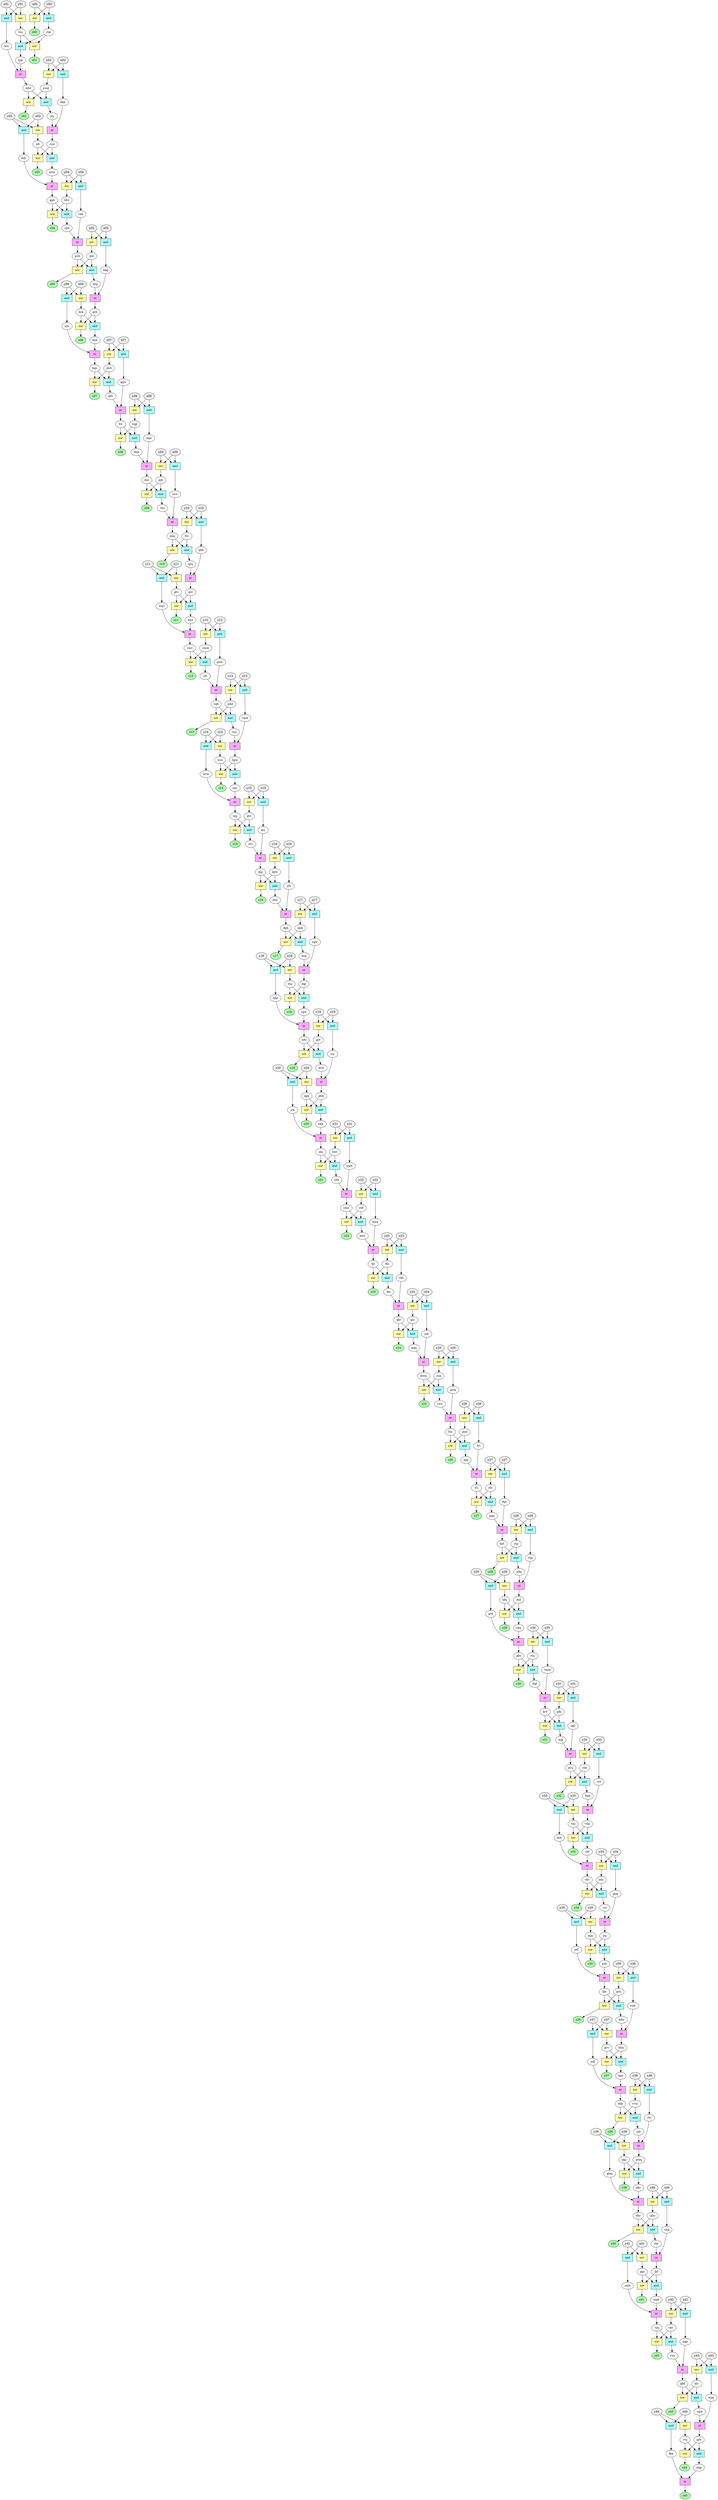 digraph {
  x00 [label="x00", fillcolor="#eeeeee", style="filled"]
  x01 [label="x01", fillcolor="#eeeeee", style="filled"]
  x02 [label="x02", fillcolor="#eeeeee", style="filled"]
  x03 [label="x03", fillcolor="#eeeeee", style="filled"]
  x04 [label="x04", fillcolor="#eeeeee", style="filled"]
  x05 [label="x05", fillcolor="#eeeeee", style="filled"]
  x06 [label="x06", fillcolor="#eeeeee", style="filled"]
  x07 [label="x07", fillcolor="#eeeeee", style="filled"]
  x08 [label="x08", fillcolor="#eeeeee", style="filled"]
  x09 [label="x09", fillcolor="#eeeeee", style="filled"]
  x10 [label="x10", fillcolor="#eeeeee", style="filled"]
  x11 [label="x11", fillcolor="#eeeeee", style="filled"]
  x12 [label="x12", fillcolor="#eeeeee", style="filled"]
  x13 [label="x13", fillcolor="#eeeeee", style="filled"]
  x14 [label="x14", fillcolor="#eeeeee", style="filled"]
  x15 [label="x15", fillcolor="#eeeeee", style="filled"]
  x16 [label="x16", fillcolor="#eeeeee", style="filled"]
  x17 [label="x17", fillcolor="#eeeeee", style="filled"]
  x18 [label="x18", fillcolor="#eeeeee", style="filled"]
  x19 [label="x19", fillcolor="#eeeeee", style="filled"]
  x20 [label="x20", fillcolor="#eeeeee", style="filled"]
  x21 [label="x21", fillcolor="#eeeeee", style="filled"]
  x22 [label="x22", fillcolor="#eeeeee", style="filled"]
  x23 [label="x23", fillcolor="#eeeeee", style="filled"]
  x24 [label="x24", fillcolor="#eeeeee", style="filled"]
  x25 [label="x25", fillcolor="#eeeeee", style="filled"]
  x26 [label="x26", fillcolor="#eeeeee", style="filled"]
  x27 [label="x27", fillcolor="#eeeeee", style="filled"]
  x28 [label="x28", fillcolor="#eeeeee", style="filled"]
  x29 [label="x29", fillcolor="#eeeeee", style="filled"]
  x30 [label="x30", fillcolor="#eeeeee", style="filled"]
  x31 [label="x31", fillcolor="#eeeeee", style="filled"]
  x32 [label="x32", fillcolor="#eeeeee", style="filled"]
  x33 [label="x33", fillcolor="#eeeeee", style="filled"]
  x34 [label="x34", fillcolor="#eeeeee", style="filled"]
  x35 [label="x35", fillcolor="#eeeeee", style="filled"]
  x36 [label="x36", fillcolor="#eeeeee", style="filled"]
  x37 [label="x37", fillcolor="#eeeeee", style="filled"]
  x38 [label="x38", fillcolor="#eeeeee", style="filled"]
  x39 [label="x39", fillcolor="#eeeeee", style="filled"]
  x40 [label="x40", fillcolor="#eeeeee", style="filled"]
  x41 [label="x41", fillcolor="#eeeeee", style="filled"]
  x42 [label="x42", fillcolor="#eeeeee", style="filled"]
  x43 [label="x43", fillcolor="#eeeeee", style="filled"]
  x44 [label="x44", fillcolor="#eeeeee", style="filled"]
  y00 [label="y00", fillcolor="#eeeeee", style="filled"]
  y01 [label="y01", fillcolor="#eeeeee", style="filled"]
  y02 [label="y02", fillcolor="#eeeeee", style="filled"]
  y03 [label="y03", fillcolor="#eeeeee", style="filled"]
  y04 [label="y04", fillcolor="#eeeeee", style="filled"]
  y05 [label="y05", fillcolor="#eeeeee", style="filled"]
  y06 [label="y06", fillcolor="#eeeeee", style="filled"]
  y07 [label="y07", fillcolor="#eeeeee", style="filled"]
  y08 [label="y08", fillcolor="#eeeeee", style="filled"]
  y09 [label="y09", fillcolor="#eeeeee", style="filled"]
  y10 [label="y10", fillcolor="#eeeeee", style="filled"]
  y11 [label="y11", fillcolor="#eeeeee", style="filled"]
  y12 [label="y12", fillcolor="#eeeeee", style="filled"]
  y13 [label="y13", fillcolor="#eeeeee", style="filled"]
  y14 [label="y14", fillcolor="#eeeeee", style="filled"]
  y15 [label="y15", fillcolor="#eeeeee", style="filled"]
  y16 [label="y16", fillcolor="#eeeeee", style="filled"]
  y17 [label="y17", fillcolor="#eeeeee", style="filled"]
  y18 [label="y18", fillcolor="#eeeeee", style="filled"]
  y19 [label="y19", fillcolor="#eeeeee", style="filled"]
  y20 [label="y20", fillcolor="#eeeeee", style="filled"]
  y21 [label="y21", fillcolor="#eeeeee", style="filled"]
  y22 [label="y22", fillcolor="#eeeeee", style="filled"]
  y23 [label="y23", fillcolor="#eeeeee", style="filled"]
  y24 [label="y24", fillcolor="#eeeeee", style="filled"]
  y25 [label="y25", fillcolor="#eeeeee", style="filled"]
  y26 [label="y26", fillcolor="#eeeeee", style="filled"]
  y27 [label="y27", fillcolor="#eeeeee", style="filled"]
  y28 [label="y28", fillcolor="#eeeeee", style="filled"]
  y29 [label="y29", fillcolor="#eeeeee", style="filled"]
  y30 [label="y30", fillcolor="#eeeeee", style="filled"]
  y31 [label="y31", fillcolor="#eeeeee", style="filled"]
  y32 [label="y32", fillcolor="#eeeeee", style="filled"]
  y33 [label="y33", fillcolor="#eeeeee", style="filled"]
  y34 [label="y34", fillcolor="#eeeeee", style="filled"]
  y35 [label="y35", fillcolor="#eeeeee", style="filled"]
  y36 [label="y36", fillcolor="#eeeeee", style="filled"]
  y37 [label="y37", fillcolor="#eeeeee", style="filled"]
  y38 [label="y38", fillcolor="#eeeeee", style="filled"]
  y39 [label="y39", fillcolor="#eeeeee", style="filled"]
  y40 [label="y40", fillcolor="#eeeeee", style="filled"]
  y41 [label="y41", fillcolor="#eeeeee", style="filled"]
  y42 [label="y42", fillcolor="#eeeeee", style="filled"]
  y43 [label="y43", fillcolor="#eeeeee", style="filled"]
  y44 [label="y44", fillcolor="#eeeeee", style="filled"]
  cgm_op [label="and", fillcolor="#aaffff", style="filled", shape=box]
  ktr -> cgm_op
  qkd -> cgm_op
  cgm [label="cgm", fillcolor="#ffffff", style="filled"]
  cgm_op -> cgm
  smb_op [label="and", fillcolor="#aaffff", style="filled", shape=box]
  y41 -> smb_op
  x41 -> smb_op
  smb [label="smb", fillcolor="#ffffff", style="filled"]
  smb_op -> smb
  kmt_op [label="and", fillcolor="#aaffff", style="filled", shape=box]
  gst -> kmt_op
  gtv -> kmt_op
  kmt [label="kmt", fillcolor="#ffffff", style="filled"]
  kmt_op -> kmt
  bfq_op [label="xor", fillcolor="#ffffaa", style="filled", shape=box]
  y29 -> bfq_op
  x29 -> bfq_op
  bfq [label="bfq", fillcolor="#ffffff", style="filled"]
  bfq_op -> bfq
  z07_op [label="xor", fillcolor="#ffffaa", style="filled", shape=box]
  hqs -> z07_op
  jmb -> z07_op
  z07 [label="z07", fillcolor="#aaffaa", style="filled"]
  z07_op -> z07
  bdr_op [label="and", fillcolor="#aaffff", style="filled", shape=box]
  x03 -> bdr_op
  y03 -> bdr_op
  bdr [label="bdr", fillcolor="#ffffff", style="filled"]
  bdr_op -> bdr
  z30_op [label="xor", fillcolor="#ffffaa", style="filled", shape=box]
  gbs -> z30_op
  rrg -> z30_op
  z30 [label="z30", fillcolor="#aaffaa", style="filled"]
  z30_op -> z30
  dqf_op [label="and", fillcolor="#aaffff", style="filled", shape=box]
  gbs -> dqf_op
  rrg -> dqf_op
  dqf [label="dqf", fillcolor="#ffffff", style="filled"]
  dqf_op -> dqf
  wpd_op [label="and", fillcolor="#aaffff", style="filled", shape=box]
  pgs -> wpd_op
  jhf -> wpd_op
  wpd [label="wpd", fillcolor="#ffffff", style="filled"]
  wpd_op -> wpd
  z27_op [label="xor", fillcolor="#ffffaa", style="filled", shape=box]
  rbr -> z27_op
  frj -> z27_op
  z27 [label="z27", fillcolor="#aaffaa", style="filled"]
  z27_op -> z27
  jrp_op [label="or", fillcolor="#ffaaff", style="filled", shape=box]
  vsr -> jrp_op
  gng -> jrp_op
  jrp [label="jrp", fillcolor="#ffffff", style="filled"]
  jrp_op -> jrp
  fjs_op [label="or", fillcolor="#ffaaff", style="filled", shape=box]
  knw -> fjs_op
  hwq -> fjs_op
  fjs [label="fjs", fillcolor="#ffffff", style="filled"]
  fjs_op -> fjs
  vbf_op [label="and", fillcolor="#aaffff", style="filled", shape=box]
  tsp -> vbf_op
  vng -> vbf_op
  vbf [label="vbf", fillcolor="#ffffff", style="filled"]
  vbf_op -> vbf
  z45_op [label="or", fillcolor="#ffaaff", style="filled", shape=box]
  fpg -> z45_op
  dqg -> z45_op
  z45 [label="z45", fillcolor="#aaffaa", style="filled"]
  z45_op -> z45
  vjq_op [label="or", fillcolor="#ffaaff", style="filled", shape=box]
  wpd -> vjq_op
  smb -> vjq_op
  vjq [label="vjq", fillcolor="#ffffff", style="filled"]
  vjq_op -> vjq
  z26_op [label="xor", fillcolor="#ffffaa", style="filled", shape=box]
  fcn -> z26_op
  pmf -> z26_op
  z26 [label="z26", fillcolor="#aaffaa", style="filled"]
  z26_op -> z26
  hvf_op [label="or", fillcolor="#ffaaff", style="filled", shape=box]
  dqf -> hvf_op
  tmm -> hvf_op
  hvf [label="hvf", fillcolor="#ffffff", style="filled"]
  hvf_op -> hvf
  ghc_op [label="and", fillcolor="#aaffff", style="filled", shape=box]
  pmq -> ghc_op
  ggj -> ghc_op
  ghc [label="ghc", fillcolor="#ffffff", style="filled"]
  ghc_op -> ghc
  dcg_op [label="and", fillcolor="#aaffff", style="filled", shape=box]
  dgk -> dcg_op
  ppk -> dcg_op
  dcg [label="dcg", fillcolor="#ffffff", style="filled"]
  dcg_op -> dcg
  z22_op [label="xor", fillcolor="#ffffaa", style="filled", shape=box]
  cmn -> z22_op
  cdf -> z22_op
  z22 [label="z22", fillcolor="#aaffaa", style="filled"]
  z22_op -> z22
  qth_op [label="and", fillcolor="#aaffff", style="filled", shape=box]
  hqs -> qth_op
  jmb -> qth_op
  qth [label="qth", fillcolor="#ffffff", style="filled"]
  qth_op -> qth
  tgg_op [label="and", fillcolor="#aaffff", style="filled", shape=box]
  pmf -> tgg_op
  fcn -> tgg_op
  tgg [label="tgg", fillcolor="#ffffff", style="filled"]
  tgg_op -> tgg
  rhg_op [label="and", fillcolor="#aaffff", style="filled", shape=box]
  y28 -> rhg_op
  x28 -> rhg_op
  rhg [label="rhg", fillcolor="#ffffff", style="filled"]
  rhg_op -> rhg
  z05_op [label="xor", fillcolor="#ffffaa", style="filled", shape=box]
  pvb -> z05_op
  jbd -> z05_op
  z05 [label="z05", fillcolor="#aaffaa", style="filled"]
  z05_op -> z05
  z13_op [label="xor", fillcolor="#ffffaa", style="filled", shape=box]
  cqb -> z13_op
  pbd -> z13_op
  z13 [label="z13", fillcolor="#aaffaa", style="filled"]
  z13_op -> z13
  dgj_op [label="or", fillcolor="#ffaaff", style="filled", shape=box]
  dcg -> dgj_op
  vgw -> dgj_op
  dgj [label="dgj", fillcolor="#ffffff", style="filled"]
  dgj_op -> dgj
  psh_op [label="and", fillcolor="#aaffff", style="filled", shape=box]
  mpj -> psh_op
  jrp -> psh_op
  psh [label="psh", fillcolor="#ffffff", style="filled"]
  psh_op -> psh
  ggj_op [label="xor", fillcolor="#ffffaa", style="filled", shape=box]
  y39 -> ggj_op
  x39 -> ggj_op
  ggj [label="ggj", fillcolor="#ffffff", style="filled"]
  ggj_op -> ggj
  vvm_op [label="xor", fillcolor="#ffffaa", style="filled", shape=box]
  y38 -> vvm_op
  x38 -> vvm_op
  vvm [label="vvm", fillcolor="#ffffff", style="filled"]
  vvm_op -> vvm
  dqg_op [label="and", fillcolor="#aaffff", style="filled", shape=box]
  rrq -> dqg_op
  gjw -> dqg_op
  dqg [label="dqg", fillcolor="#ffffff", style="filled"]
  dqg_op -> dqg
  vkh_op [label="and", fillcolor="#aaffff", style="filled", shape=box]
  y23 -> vkh_op
  x23 -> vkh_op
  vkh [label="vkh", fillcolor="#ffffff", style="filled"]
  vkh_op -> vkh
  pgs_op [label="xor", fillcolor="#ffffaa", style="filled", shape=box]
  x41 -> pgs_op
  y41 -> pgs_op
  pgs [label="pgs", fillcolor="#ffffff", style="filled"]
  pgs_op -> pgs
  dwm_op [label="or", fillcolor="#ffaaff", style="filled", shape=box]
  jsb -> dwm_op
  pqq -> dwm_op
  dwm [label="dwm", fillcolor="#ffffff", style="filled"]
  dwm_op -> dwm
  qcj_op [label="and", fillcolor="#aaffff", style="filled", shape=box]
  x15 -> qcj_op
  y15 -> qcj_op
  qcj [label="qcj", fillcolor="#ffffff", style="filled"]
  qcj_op -> qcj
  qrq_op [label="and", fillcolor="#aaffff", style="filled", shape=box]
  qnq -> qrq_op
  ftn -> qrq_op
  qrq [label="qrq", fillcolor="#ffffff", style="filled"]
  qrq_op -> qrq
  rrg_op [label="xor", fillcolor="#ffffaa", style="filled", shape=box]
  x30 -> rrg_op
  y30 -> rrg_op
  rrg [label="rrg", fillcolor="#ffffff", style="filled"]
  rrg_op -> rrg
  rmm_op [label="xor", fillcolor="#ffffaa", style="filled", shape=box]
  y12 -> rmm_op
  x12 -> rmm_op
  rmm [label="rmm", fillcolor="#ffffff", style="filled"]
  rmm_op -> rmm
  z10_op [label="xor", fillcolor="#ffffaa", style="filled", shape=box]
  qnq -> z10_op
  ftn -> z10_op
  z10 [label="z10", fillcolor="#aaffaa", style="filled"]
  z10_op -> z10
  cmn_op [label="or", fillcolor="#ffaaff", style="filled", shape=box]
  qwd -> cmn_op
  ntb -> cmn_op
  cmn [label="cmn", fillcolor="#ffffff", style="filled"]
  cmn_op -> cmn
  hct_op [label="and", fillcolor="#aaffff", style="filled", shape=box]
  y01 -> hct_op
  x01 -> hct_op
  hct [label="hct", fillcolor="#ffffff", style="filled"]
  hct_op -> hct
  pbq_op [label="or", fillcolor="#ffaaff", style="filled", shape=box]
  ncj -> pbq_op
  dvw -> pbq_op
  pbq [label="pbq", fillcolor="#ffffff", style="filled"]
  pbq_op -> pbq
  dcf_op [label="or", fillcolor="#ffaaff", style="filled", shape=box]
  pdq -> dcf_op
  rhg -> dcf_op
  dcf [label="dcf", fillcolor="#ffffff", style="filled"]
  dcf_op -> dcf
  cmd_op [label="and", fillcolor="#aaffff", style="filled", shape=box]
  y13 -> cmd_op
  x13 -> cmd_op
  cmd [label="cmd", fillcolor="#ffffff", style="filled"]
  cmd_op -> cmd
  bgs_op [label="and", fillcolor="#aaffff", style="filled", shape=box]
  pvc -> bgs_op
  tdm -> bgs_op
  bgs [label="bgs", fillcolor="#ffffff", style="filled"]
  bgs_op -> bgs
  fcn_op [label="or", fillcolor="#ffaaff", style="filled", shape=box]
  rws -> fcn_op
  gwq -> fcn_op
  fcn [label="fcn", fillcolor="#ffffff", style="filled"]
  fcn_op -> fcn
  fpg_op [label="and", fillcolor="#aaffff", style="filled", shape=box]
  x44 -> fpg_op
  y44 -> fpg_op
  fpg [label="fpg", fillcolor="#ffffff", style="filled"]
  fpg_op -> fpg
  cgv_op [label="and", fillcolor="#aaffff", style="filled", shape=box]
  wss -> cgv_op
  hgw -> cgv_op
  cgv [label="cgv", fillcolor="#ffffff", style="filled"]
  cgv_op -> cgv
  chb_op [label="and", fillcolor="#aaffff", style="filled", shape=box]
  y04 -> chb_op
  x04 -> chb_op
  chb [label="chb", fillcolor="#ffffff", style="filled"]
  chb_op -> chb
  z40_op [label="xor", fillcolor="#ffffaa", style="filled", shape=box]
  qbn -> z40_op
  dhr -> z40_op
  z40 [label="z40", fillcolor="#aaffaa", style="filled"]
  z40_op -> z40
  z42_op [label="xor", fillcolor="#ffffaa", style="filled", shape=box]
  cpr -> z42_op
  vjq -> z42_op
  z42 [label="z42", fillcolor="#aaffaa", style="filled"]
  z42_op -> z42
  tpp_op [label="and", fillcolor="#aaffff", style="filled", shape=box]
  rhk -> tpp_op
  vsn -> tpp_op
  tpp [label="tpp", fillcolor="#ffffff", style="filled"]
  tpp_op -> tpp
  z25_op [label="xor", fillcolor="#ffffaa", style="filled", shape=box]
  dwm -> z25_op
  cnn -> z25_op
  z25 [label="z25", fillcolor="#aaffaa", style="filled"]
  z25_op -> z25
  nhj_op [label="or", fillcolor="#ffaaff", style="filled", shape=box]
  jrk -> nhj_op
  nhp -> nhj_op
  nhj [label="nhj", fillcolor="#ffffff", style="filled"]
  nhj_op -> nhj
  pmq_op [label="or", fillcolor="#ffaaff", style="filled", shape=box]
  jnb -> pmq_op
  ctv -> pmq_op
  pmq [label="pmq", fillcolor="#ffffff", style="filled"]
  pmq_op -> pmq
  pqp_op [label="and", fillcolor="#aaffff", style="filled", shape=box]
  x42 -> pqp_op
  y42 -> pqp_op
  pqp [label="pqp", fillcolor="#ffffff", style="filled"]
  pqp_op -> pqp
  knk_op [label="and", fillcolor="#aaffff", style="filled", shape=box]
  dck -> knk_op
  qrb -> knk_op
  knk [label="knk", fillcolor="#ffffff", style="filled"]
  knk_op -> knk
  z12_op [label="xor", fillcolor="#ffffaa", style="filled", shape=box]
  vmv -> z12_op
  rmm -> z12_op
  z12 [label="z12", fillcolor="#aaffaa", style="filled"]
  z12_op -> z12
  vkv_op [label="or", fillcolor="#ffaaff", style="filled", shape=box]
  vbf -> vkv_op
  ksh -> vkv_op
  vkv [label="vkv", fillcolor="#ffffff", style="filled"]
  vkv_op -> vkv
  ncj_op [label="and", fillcolor="#aaffff", style="filled", shape=box]
  y19 -> ncj_op
  x19 -> ncj_op
  ncj [label="ncj", fillcolor="#ffffff", style="filled"]
  ncj_op -> ncj
  frr_op [label="or", fillcolor="#ffaaff", style="filled", shape=box]
  qth -> frr_op
  ggw -> frr_op
  frr [label="frr", fillcolor="#ffffff", style="filled"]
  frr_op -> frr
  z24_op [label="xor", fillcolor="#ffffaa", style="filled", shape=box]
  qbr -> z24_op
  qsr -> z24_op
  z24 [label="z24", fillcolor="#aaffaa", style="filled"]
  z24_op -> z24
  dvw_op [label="and", fillcolor="#aaffff", style="filled", shape=box]
  grf -> dvw_op
  wfs -> dvw_op
  dvw [label="dvw", fillcolor="#ffffff", style="filled"]
  dvw_op -> dvw
  qnq_op [label="or", fillcolor="#ffaaff", style="filled", shape=box]
  csw -> qnq_op
  tbc -> qnq_op
  qnq [label="qnq", fillcolor="#ffffff", style="filled"]
  qnq_op -> qnq
  qdj_op [label="and", fillcolor="#aaffff", style="filled", shape=box]
  x31 -> qdj_op
  y31 -> qdj_op
  qdj [label="qdj", fillcolor="#ffffff", style="filled"]
  qdj_op -> qdj
  qgg_op [label="xor", fillcolor="#ffffaa", style="filled", shape=box]
  y20 -> qgg_op
  x20 -> qgg_op
  qgg [label="qgg", fillcolor="#ffffff", style="filled"]
  qgg_op -> qgg
  cvf_op [label="and", fillcolor="#aaffff", style="filled", shape=box]
  x32 -> cvf_op
  y32 -> cvf_op
  cvf [label="cvf", fillcolor="#ffffff", style="filled"]
  cvf_op -> cvf
  pqq_op [label="and", fillcolor="#aaffff", style="filled", shape=box]
  qbr -> pqq_op
  qsr -> pqq_op
  pqq [label="pqq", fillcolor="#ffffff", style="filled"]
  pqq_op -> pqq
  jnb_op [label="and", fillcolor="#aaffff", style="filled", shape=box]
  vvm -> jnb_op
  dnk -> jnb_op
  jnb [label="jnb", fillcolor="#ffffff", style="filled"]
  jnb_op -> jnb
  pdq_op [label="and", fillcolor="#aaffff", style="filled", shape=box]
  bst -> pdq_op
  stp -> pdq_op
  pdq [label="pdq", fillcolor="#ffffff", style="filled"]
  pdq_op -> pdq
  ctv_op [label="and", fillcolor="#aaffff", style="filled", shape=box]
  y38 -> ctv_op
  x38 -> ctv_op
  ctv [label="ctv", fillcolor="#ffffff", style="filled"]
  ctv_op -> ctv
  gbs_op [label="or", fillcolor="#ffaaff", style="filled", shape=box]
  grd -> gbs_op
  rpq -> gbs_op
  gbs [label="gbs", fillcolor="#ffffff", style="filled"]
  gbs_op -> gbs
  gsm_op [label="and", fillcolor="#aaffff", style="filled", shape=box]
  x12 -> gsm_op
  y12 -> gsm_op
  gsm [label="gsm", fillcolor="#ffffff", style="filled"]
  gsm_op -> gsm
  qsr_op [label="xor", fillcolor="#ffffaa", style="filled", shape=box]
  y24 -> qsr_op
  x24 -> qsr_op
  qsr [label="qsr", fillcolor="#ffffff", style="filled"]
  qsr_op -> qsr
  z08_op [label="xor", fillcolor="#ffffaa", style="filled", shape=box]
  frr -> z08_op
  vqp -> z08_op
  z08 [label="z08", fillcolor="#aaffaa", style="filled"]
  z08_op -> z08
  pbd_op [label="xor", fillcolor="#ffffaa", style="filled", shape=box]
  y13 -> pbd_op
  x13 -> pbd_op
  pbd [label="pbd", fillcolor="#ffffff", style="filled"]
  pbd_op -> pbd
  dgk_op [label="or", fillcolor="#ffaaff", style="filled", shape=box]
  jth -> dgk_op
  dnn -> dgk_op
  dgk [label="dgk", fillcolor="#ffffff", style="filled"]
  dgk_op -> dgk
  jbd_op [label="xor", fillcolor="#ffffaa", style="filled", shape=box]
  y05 -> jbd_op
  x05 -> jbd_op
  jbd [label="jbd", fillcolor="#ffffff", style="filled"]
  jbd_op -> jbd
  rhk_op [label="and", fillcolor="#aaffff", style="filled", shape=box]
  y00 -> rhk_op
  x00 -> rhk_op
  rhk [label="rhk", fillcolor="#ffffff", style="filled"]
  rhk_op -> rhk
  z23_op [label="xor", fillcolor="#ffffaa", style="filled", shape=box]
  fhs -> z23_op
  fjs -> z23_op
  z23 [label="z23", fillcolor="#aaffaa", style="filled"]
  z23_op -> z23
  z11_op [label="xor", fillcolor="#ffffaa", style="filled", shape=box]
  gtv -> z11_op
  gst -> z11_op
  z11 [label="z11", fillcolor="#aaffaa", style="filled"]
  z11_op -> z11
  mfj_op [label="and", fillcolor="#aaffff", style="filled", shape=box]
  y37 -> mfj_op
  x37 -> mfj_op
  mfj [label="mfj", fillcolor="#ffffff", style="filled"]
  mfj_op -> mfj
  gtc_op [label="xor", fillcolor="#ffffaa", style="filled", shape=box]
  y15 -> gtc_op
  x15 -> gtc_op
  gtc [label="gtc", fillcolor="#ffffff", style="filled"]
  gtc_op -> gtc
  mqv_op [label="and", fillcolor="#aaffff", style="filled", shape=box]
  y11 -> mqv_op
  x11 -> mqv_op
  mqv [label="mqv", fillcolor="#ffffff", style="filled"]
  mqv_op -> mqv
  qrb_op [label="or", fillcolor="#ffaaff", style="filled", shape=box]
  bkg -> qrb_op
  ktg -> qrb_op
  qrb [label="qrb", fillcolor="#ffffff", style="filled"]
  qrb_op -> qrb
  gtv_op [label="xor", fillcolor="#ffffaa", style="filled", shape=box]
  y11 -> gtv_op
  x11 -> gtv_op
  gtv [label="gtv", fillcolor="#ffffff", style="filled"]
  gtv_op -> gtv
  csw_op [label="and", fillcolor="#aaffff", style="filled", shape=box]
  x09 -> csw_op
  y09 -> csw_op
  csw [label="csw", fillcolor="#ffffff", style="filled"]
  csw_op -> csw
  rbt_op [label="and", fillcolor="#aaffff", style="filled", shape=box]
  dhr -> rbt_op
  qbn -> rbt_op
  rbt [label="rbt", fillcolor="#ffffff", style="filled"]
  rbt_op -> rbt
  z38_op [label="xor", fillcolor="#ffffaa", style="filled", shape=box]
  vvm -> z38_op
  dnk -> z38_op
  z38 [label="z38", fillcolor="#aaffaa", style="filled"]
  z38_op -> z38
  vng_op [label="or", fillcolor="#ffaaff", style="filled", shape=box]
  cvf -> vng_op
  bgq -> vng_op
  vng [label="vng", fillcolor="#ffffff", style="filled"]
  vng_op -> vng
  wfs_op [label="or", fillcolor="#ffaaff", style="filled", shape=box]
  hpp -> wfs_op
  sgw -> wfs_op
  wfs [label="wfs", fillcolor="#ffffff", style="filled"]
  wfs_op -> wfs
  z16_op [label="xor", fillcolor="#ffffaa", style="filled", shape=box]
  djg -> z16_op
  kpw -> z16_op
  z16 [label="z16", fillcolor="#aaffaa", style="filled"]
  z16_op -> z16
  kpw_op [label="xor", fillcolor="#ffffaa", style="filled", shape=box]
  x16 -> kpw_op
  y16 -> kpw_op
  kpw [label="kpw", fillcolor="#ffffff", style="filled"]
  kpw_op -> kpw
  dgr_op [label="and", fillcolor="#aaffff", style="filled", shape=box]
  x27 -> dgr_op
  y27 -> dgr_op
  dgr [label="dgr", fillcolor="#ffffff", style="filled"]
  dgr_op -> dgr
  gwq_op [label="and", fillcolor="#aaffff", style="filled", shape=box]
  y25 -> gwq_op
  x25 -> gwq_op
  gwq [label="gwq", fillcolor="#ffffff", style="filled"]
  gwq_op -> gwq
  sgw_op [label="and", fillcolor="#aaffff", style="filled", shape=box]
  dgj -> sgw_op
  stq -> sgw_op
  sgw [label="sgw", fillcolor="#ffffff", style="filled"]
  sgw_op -> sgw
  z33_op [label="xor", fillcolor="#ffffaa", style="filled", shape=box]
  tsp -> z33_op
  vng -> z33_op
  z33 [label="z33", fillcolor="#aaffaa", style="filled"]
  z33_op -> z33
  cqb_op [label="or", fillcolor="#ffaaff", style="filled", shape=box]
  gsm -> cqb_op
  sft -> cqb_op
  cqb [label="cqb", fillcolor="#ffffff", style="filled"]
  cqb_op -> cqb
  vmv_op [label="or", fillcolor="#ffaaff", style="filled", shape=box]
  kmt -> vmv_op
  mqv -> vmv_op
  vmv [label="vmv", fillcolor="#ffffff", style="filled"]
  vmv_op -> vmv
  z36_op [label="xor", fillcolor="#ffffaa", style="filled", shape=box]
  qvh -> z36_op
  fpc -> z36_op
  z36 [label="z36", fillcolor="#aaffaa", style="filled"]
  z36_op -> z36
  fpc_op [label="or", fillcolor="#ffaaff", style="filled", shape=box]
  ptf -> fpc_op
  psh -> fpc_op
  fpc [label="fpc", fillcolor="#ffffff", style="filled"]
  fpc_op -> fpc
  gjw_op [label="or", fillcolor="#ffaaff", style="filled", shape=box]
  wjm -> gjw_op
  cgm -> gjw_op
  gjw [label="gjw", fillcolor="#ffffff", style="filled"]
  gjw_op -> gjw
  qbr_op [label="or", fillcolor="#ffaaff", style="filled", shape=box]
  vkh -> qbr_op
  fdc -> qbr_op
  qbr [label="qbr", fillcolor="#ffffff", style="filled"]
  qbr_op -> qbr
  tsp_op [label="xor", fillcolor="#ffffaa", style="filled", shape=box]
  y33 -> tsp_op
  x33 -> tsp_op
  tsp [label="tsp", fillcolor="#ffffff", style="filled"]
  tsp_op -> tsp
  grf_op [label="xor", fillcolor="#ffffaa", style="filled", shape=box]
  x19 -> grf_op
  y19 -> grf_op
  grf [label="grf", fillcolor="#ffffff", style="filled"]
  grf_op -> grf
  rrq_op [label="xor", fillcolor="#ffffaa", style="filled", shape=box]
  x44 -> rrq_op
  y44 -> rrq_op
  rrq [label="rrq", fillcolor="#ffffff", style="filled"]
  rrq_op -> rrq
  jdj_op [label="and", fillcolor="#aaffff", style="filled", shape=box]
  pwg -> jdj_op
  mbr -> jdj_op
  jdj [label="jdj", fillcolor="#ffffff", style="filled"]
  jdj_op -> jdj
  mjj_op [label="or", fillcolor="#ffaaff", style="filled", shape=box]
  wrm -> mjj_op
  cgv -> mjj_op
  mjj [label="mjj", fillcolor="#ffffff", style="filled"]
  mjj_op -> mjj
  z35_op [label="xor", fillcolor="#ffffaa", style="filled", shape=box]
  jrp -> z35_op
  mpj -> z35_op
  z35 [label="z35", fillcolor="#aaffaa", style="filled"]
  z35_op -> z35
  z31_op [label="xor", fillcolor="#ffffaa", style="filled", shape=box]
  hvf -> z31_op
  pfk -> z31_op
  z31 [label="z31", fillcolor="#aaffaa", style="filled"]
  z31_op -> z31
  cpr_op [label="xor", fillcolor="#ffffaa", style="filled", shape=box]
  x42 -> cpr_op
  y42 -> cpr_op
  cpr [label="cpr", fillcolor="#ffffff", style="filled"]
  cpr_op -> cpr
  cdf_op [label="xor", fillcolor="#ffffaa", style="filled", shape=box]
  x22 -> cdf_op
  y22 -> cdf_op
  cdf [label="cdf", fillcolor="#ffffff", style="filled"]
  cdf_op -> cdf
  tmm_op [label="and", fillcolor="#aaffff", style="filled", shape=box]
  x30 -> tmm_op
  y30 -> tmm_op
  tmm [label="tmm", fillcolor="#ffffff", style="filled"]
  tmm_op -> tmm
  z21_op [label="xor", fillcolor="#ffffaa", style="filled", shape=box]
  bnv -> z21_op
  nhj -> z21_op
  z21 [label="z21", fillcolor="#aaffaa", style="filled"]
  z21_op -> z21
  wjm_op [label="and", fillcolor="#aaffff", style="filled", shape=box]
  y43 -> wjm_op
  x43 -> wjm_op
  wjm [label="wjm", fillcolor="#ffffff", style="filled"]
  wjm_op -> wjm
  z04_op [label="xor", fillcolor="#ffffaa", style="filled", shape=box]
  hfw -> z04_op
  ggh -> z04_op
  z04 [label="z04", fillcolor="#aaffaa", style="filled"]
  z04_op -> z04
  z09_op [label="xor", fillcolor="#ffffaa", style="filled", shape=box]
  dnc -> z09_op
  pjb -> z09_op
  z09 [label="z09", fillcolor="#aaffaa", style="filled"]
  z09_op -> z09
  z17_op [label="xor", fillcolor="#ffffaa", style="filled", shape=box]
  ppk -> z17_op
  dgk -> z17_op
  z17 [label="z17", fillcolor="#aaffaa", style="filled"]
  z17_op -> z17
  stp_op [label="xor", fillcolor="#ffffaa", style="filled", shape=box]
  y28 -> stp_op
  x28 -> stp_op
  stp [label="stp", fillcolor="#ffffff", style="filled"]
  stp_op -> stp
  z15_op [label="xor", fillcolor="#ffffaa", style="filled", shape=box]
  mjj -> z15_op
  gtc -> z15_op
  z15 [label="z15", fillcolor="#aaffaa", style="filled"]
  z15_op -> z15
  hpp_op [label="and", fillcolor="#aaffff", style="filled", shape=box]
  y18 -> hpp_op
  x18 -> hpp_op
  hpp [label="hpp", fillcolor="#ffffff", style="filled"]
  hpp_op -> hpp
  sjw_op [label="and", fillcolor="#aaffff", style="filled", shape=box]
  x06 -> sjw_op
  y06 -> sjw_op
  sjw [label="sjw", fillcolor="#ffffff", style="filled"]
  sjw_op -> sjw
  dnc_op [label="or", fillcolor="#ffaaff", style="filled", shape=box]
  mpr -> dnc_op
  thm -> dnc_op
  dnc [label="dnc", fillcolor="#ffffff", style="filled"]
  dnc_op -> dnc
  z02_op [label="xor", fillcolor="#ffffaa", style="filled", shape=box]
  mbr -> z02_op
  pwg -> z02_op
  z02 [label="z02", fillcolor="#aaffaa", style="filled"]
  z02_op -> z02
  frc_op [label="and", fillcolor="#aaffff", style="filled", shape=box]
  y26 -> frc_op
  x26 -> frc_op
  frc [label="frc", fillcolor="#ffffff", style="filled"]
  frc_op -> frc
  thm_op [label="and", fillcolor="#aaffff", style="filled", shape=box]
  vqp -> thm_op
  frr -> thm_op
  thm [label="thm", fillcolor="#ffffff", style="filled"]
  thm_op -> thm
  pwg_op [label="xor", fillcolor="#ffffaa", style="filled", shape=box]
  y02 -> pwg_op
  x02 -> pwg_op
  pwg [label="pwg", fillcolor="#ffffff", style="filled"]
  pwg_op -> pwg
  z41_op [label="xor", fillcolor="#ffffaa", style="filled", shape=box]
  jhf -> z41_op
  pgs -> z41_op
  z41 [label="z41", fillcolor="#aaffaa", style="filled"]
  z41_op -> z41
  z00_op [label="xor", fillcolor="#ffffaa", style="filled", shape=box]
  x00 -> z00_op
  y00 -> z00_op
  z00 [label="z00", fillcolor="#aaffaa", style="filled"]
  z00_op -> z00
  z18_op [label="xor", fillcolor="#ffffaa", style="filled", shape=box]
  stq -> z18_op
  dgj -> z18_op
  z18 [label="z18", fillcolor="#aaffaa", style="filled"]
  z18_op -> z18
  vns_op [label="and", fillcolor="#aaffff", style="filled", shape=box]
  cqb -> vns_op
  pbd -> vns_op
  vns [label="vns", fillcolor="#ffffff", style="filled"]
  vns_op -> vns
  dck_op [label="xor", fillcolor="#ffffaa", style="filled", shape=box]
  x06 -> dck_op
  y06 -> dck_op
  dck [label="dck", fillcolor="#ffffff", style="filled"]
  dck_op -> dck
  ggh_op [label="or", fillcolor="#ffaaff", style="filled", shape=box]
  qwg -> ggh_op
  bdr -> ggh_op
  ggh [label="ggh", fillcolor="#ffffff", style="filled"]
  ggh_op -> ggh
  tnm_op [label="and", fillcolor="#aaffff", style="filled", shape=box]
  x36 -> tnm_op
  y36 -> tnm_op
  tnm [label="tnm", fillcolor="#ffffff", style="filled"]
  tnm_op -> tnm
  pjb_op [label="xor", fillcolor="#ffffaa", style="filled", shape=box]
  x09 -> pjb_op
  y09 -> pjb_op
  pjb [label="pjb", fillcolor="#ffffff", style="filled"]
  pjb_op -> pjb
  tdm_op [label="or", fillcolor="#ffaaff", style="filled", shape=box]
  hdw -> tdm_op
  tnm -> tdm_op
  tdm [label="tdm", fillcolor="#ffffff", style="filled"]
  tdm_op -> tdm
  rwc_op [label="and", fillcolor="#aaffff", style="filled", shape=box]
  vjq -> rwc_op
  cpr -> rwc_op
  rwc [label="rwc", fillcolor="#ffffff", style="filled"]
  rwc_op -> rwc
  bnv_op [label="xor", fillcolor="#ffffaa", style="filled", shape=box]
  y21 -> bnv_op
  x21 -> bnv_op
  bnv [label="bnv", fillcolor="#ffffff", style="filled"]
  bnv_op -> bnv
  qkd_op [label="or", fillcolor="#ffaaff", style="filled", shape=box]
  rwc -> qkd_op
  pqp -> qkd_op
  qkd [label="qkd", fillcolor="#ffffff", style="filled"]
  qkd_op -> qkd
  nhp_op [label="and", fillcolor="#aaffff", style="filled", shape=box]
  qgg -> nhp_op
  pbq -> nhp_op
  nhp [label="nhp", fillcolor="#ffffff", style="filled"]
  nhp_op -> nhp
  ggw_op [label="and", fillcolor="#aaffff", style="filled", shape=box]
  y07 -> ggw_op
  x07 -> ggw_op
  ggw [label="ggw", fillcolor="#ffffff", style="filled"]
  ggw_op -> ggw
  z14_op [label="xor", fillcolor="#ffffaa", style="filled", shape=box]
  hgw -> z14_op
  wss -> z14_op
  z14 [label="z14", fillcolor="#aaffaa", style="filled"]
  z14_op -> z14
  cnn_op [label="xor", fillcolor="#ffffaa", style="filled", shape=box]
  y25 -> cnn_op
  x25 -> cnn_op
  cnn [label="cnn", fillcolor="#ffffff", style="filled"]
  cnn_op -> cnn
  z37_op [label="xor", fillcolor="#ffffaa", style="filled", shape=box]
  tdm -> z37_op
  pvc -> z37_op
  z37 [label="z37", fillcolor="#aaffaa", style="filled"]
  z37_op -> z37
  qwg_op [label="and", fillcolor="#aaffff", style="filled", shape=box]
  jdt -> qwg_op
  rsm -> qwg_op
  qwg [label="qwg", fillcolor="#ffffff", style="filled"]
  qwg_op -> qwg
  bkg_op [label="and", fillcolor="#aaffff", style="filled", shape=box]
  y05 -> bkg_op
  x05 -> bkg_op
  bkg [label="bkg", fillcolor="#ffffff", style="filled"]
  bkg_op -> bkg
  rsm_op [label="or", fillcolor="#ffaaff", style="filled", shape=box]
  dhh -> rsm_op
  jdj -> rsm_op
  rsm [label="rsm", fillcolor="#ffffff", style="filled"]
  rsm_op -> rsm
  dnn_op [label="and", fillcolor="#aaffff", style="filled", shape=box]
  djg -> dnn_op
  kpw -> dnn_op
  dnn [label="dnn", fillcolor="#ffffff", style="filled"]
  dnn_op -> dnn
  z20_op [label="xor", fillcolor="#ffffaa", style="filled", shape=box]
  qgg -> z20_op
  pbq -> z20_op
  z20 [label="z20", fillcolor="#aaffaa", style="filled"]
  z20_op -> z20
  ntv_op [label="and", fillcolor="#aaffff", style="filled", shape=box]
  gtc -> ntv_op
  mjj -> ntv_op
  ntv [label="ntv", fillcolor="#ffffff", style="filled"]
  ntv_op -> ntv
  frj_op [label="or", fillcolor="#ffaaff", style="filled", shape=box]
  tgg -> frj_op
  frc -> frj_op
  frj [label="frj", fillcolor="#ffffff", style="filled"]
  frj_op -> frj
  jth_op [label="and", fillcolor="#aaffff", style="filled", shape=box]
  y16 -> jth_op
  x16 -> jth_op
  jth [label="jth", fillcolor="#ffffff", style="filled"]
  jth_op -> jth
  fhs_op [label="xor", fillcolor="#ffffaa", style="filled", shape=box]
  y23 -> fhs_op
  x23 -> fhs_op
  fhs [label="fhs", fillcolor="#ffffff", style="filled"]
  fhs_op -> fhs
  jsb_op [label="and", fillcolor="#aaffff", style="filled", shape=box]
  x24 -> jsb_op
  y24 -> jsb_op
  jsb [label="jsb", fillcolor="#ffffff", style="filled"]
  jsb_op -> jsb
  bst_op [label="or", fillcolor="#ffaaff", style="filled", shape=box]
  pgq -> bst_op
  dgr -> bst_op
  bst [label="bst", fillcolor="#ffffff", style="filled"]
  bst_op -> bst
  wss_op [label="xor", fillcolor="#ffffaa", style="filled", shape=box]
  x14 -> wss_op
  y14 -> wss_op
  wss [label="wss", fillcolor="#ffffff", style="filled"]
  wss_op -> wss
  jhf_op [label="or", fillcolor="#ffaaff", style="filled", shape=box]
  rbt -> jhf_op
  sng -> jhf_op
  jhf [label="jhf", fillcolor="#ffffff", style="filled"]
  jhf_op -> jhf
  qbb_op [label="and", fillcolor="#aaffff", style="filled", shape=box]
  y10 -> qbb_op
  x10 -> qbb_op
  qbb [label="qbb", fillcolor="#ffffff", style="filled"]
  qbb_op -> qbb
  z03_op [label="xor", fillcolor="#ffffaa", style="filled", shape=box]
  rsm -> z03_op
  jdt -> z03_op
  z03 [label="z03", fillcolor="#aaffaa", style="filled"]
  z03_op -> z03
  pfk_op [label="xor", fillcolor="#ffffaa", style="filled", shape=box]
  y31 -> pfk_op
  x31 -> pfk_op
  pfk [label="pfk", fillcolor="#ffffff", style="filled"]
  pfk_op -> pfk
  vsr_op [label="and", fillcolor="#aaffff", style="filled", shape=box]
  vkv -> vsr_op
  bbc -> vsr_op
  vsr [label="vsr", fillcolor="#ffffff", style="filled"]
  vsr_op -> vsr
  vsn_op [label="xor", fillcolor="#ffffaa", style="filled", shape=box]
  y01 -> vsn_op
  x01 -> vsn_op
  vsn [label="vsn", fillcolor="#ffffff", style="filled"]
  vsn_op -> vsn
  mbr_op [label="or", fillcolor="#ffaaff", style="filled", shape=box]
  tpp -> mbr_op
  hct -> mbr_op
  mbr [label="mbr", fillcolor="#ffffff", style="filled"]
  mbr_op -> mbr
  bgq_op [label="and", fillcolor="#aaffff", style="filled", shape=box]
  qvq -> bgq_op
  cdn -> bgq_op
  bgq [label="bgq", fillcolor="#ffffff", style="filled"]
  bgq_op -> bgq
  cdn_op [label="xor", fillcolor="#ffffaa", style="filled", shape=box]
  y32 -> cdn_op
  x32 -> cdn_op
  cdn [label="cdn", fillcolor="#ffffff", style="filled"]
  cdn_op -> cdn
  qwd_op [label="and", fillcolor="#aaffff", style="filled", shape=box]
  x21 -> qwd_op
  y21 -> qwd_op
  qwd [label="qwd", fillcolor="#ffffff", style="filled"]
  qwd_op -> qwd
  hfw_op [label="xor", fillcolor="#ffffaa", style="filled", shape=box]
  y04 -> hfw_op
  x04 -> hfw_op
  hfw [label="hfw", fillcolor="#ffffff", style="filled"]
  hfw_op -> hfw
  ppk_op [label="xor", fillcolor="#ffffaa", style="filled", shape=box]
  y17 -> ppk_op
  x17 -> ppk_op
  ppk [label="ppk", fillcolor="#ffffff", style="filled"]
  ppk_op -> ppk
  rpq_op [label="and", fillcolor="#aaffff", style="filled", shape=box]
  bfq -> rpq_op
  dcf -> rpq_op
  rpq [label="rpq", fillcolor="#ffffff", style="filled"]
  rpq_op -> rpq
  spd_op [label="and", fillcolor="#aaffff", style="filled", shape=box]
  ggh -> spd_op
  hfw -> spd_op
  spd [label="spd", fillcolor="#ffffff", style="filled"]
  spd_op -> spd
  jdt_op [label="xor", fillcolor="#ffffaa", style="filled", shape=box]
  x03 -> jdt_op
  y03 -> jdt_op
  jdt [label="jdt", fillcolor="#ffffff", style="filled"]
  jdt_op -> jdt
  ktg_op [label="and", fillcolor="#aaffff", style="filled", shape=box]
  jbd -> ktg_op
  pvb -> ktg_op
  ktg [label="ktg", fillcolor="#ffffff", style="filled"]
  ktg_op -> ktg
  stq_op [label="xor", fillcolor="#ffffaa", style="filled", shape=box]
  x18 -> stq_op
  y18 -> stq_op
  stq [label="stq", fillcolor="#ffffff", style="filled"]
  stq_op -> stq
  gng_op [label="and", fillcolor="#aaffff", style="filled", shape=box]
  x34 -> gng_op
  y34 -> gng_op
  gng [label="gng", fillcolor="#ffffff", style="filled"]
  gng_op -> gng
  sng_op [label="and", fillcolor="#aaffff", style="filled", shape=box]
  y40 -> sng_op
  x40 -> sng_op
  sng [label="sng", fillcolor="#ffffff", style="filled"]
  sng_op -> sng
  ksh_op [label="and", fillcolor="#aaffff", style="filled", shape=box]
  x33 -> ksh_op
  y33 -> ksh_op
  ksh [label="ksh", fillcolor="#ffffff", style="filled"]
  ksh_op -> ksh
  z06_op [label="xor", fillcolor="#ffffaa", style="filled", shape=box]
  qrb -> z06_op
  dck -> z06_op
  z06 [label="z06", fillcolor="#aaffaa", style="filled"]
  z06_op -> z06
  pmf_op [label="xor", fillcolor="#ffffaa", style="filled", shape=box]
  x26 -> pmf_op
  y26 -> pmf_op
  pmf [label="pmf", fillcolor="#ffffff", style="filled"]
  pmf_op -> pmf
  z01_op [label="xor", fillcolor="#ffffaa", style="filled", shape=box]
  vsn -> z01_op
  rhk -> z01_op
  z01 [label="z01", fillcolor="#aaffaa", style="filled"]
  z01_op -> z01
  pgq_op [label="and", fillcolor="#aaffff", style="filled", shape=box]
  frj -> pgq_op
  rbr -> pgq_op
  pgq [label="pgq", fillcolor="#ffffff", style="filled"]
  pgq_op -> pgq
  mpr_op [label="and", fillcolor="#aaffff", style="filled", shape=box]
  x08 -> mpr_op
  y08 -> mpr_op
  mpr [label="mpr", fillcolor="#ffffff", style="filled"]
  mpr_op -> mpr
  knw_op [label="and", fillcolor="#aaffff", style="filled", shape=box]
  cdf -> knw_op
  cmn -> knw_op
  knw [label="knw", fillcolor="#ffffff", style="filled"]
  knw_op -> knw
  qvq_op [label="or", fillcolor="#ffaaff", style="filled", shape=box]
  wjp -> qvq_op
  qdj -> qvq_op
  qvq [label="qvq", fillcolor="#ffffff", style="filled"]
  qvq_op -> qvq
  fdc_op [label="and", fillcolor="#aaffff", style="filled", shape=box]
  fjs -> fdc_op
  fhs -> fdc_op
  fdc [label="fdc", fillcolor="#ffffff", style="filled"]
  fdc_op -> fdc
  jmb_op [label="xor", fillcolor="#ffffaa", style="filled", shape=box]
  x07 -> jmb_op
  y07 -> jmb_op
  jmb [label="jmb", fillcolor="#ffffff", style="filled"]
  jmb_op -> jmb
  hdw_op [label="and", fillcolor="#aaffff", style="filled", shape=box]
  qvh -> hdw_op
  fpc -> hdw_op
  hdw [label="hdw", fillcolor="#ffffff", style="filled"]
  hdw_op -> hdw
  bbc_op [label="xor", fillcolor="#ffffaa", style="filled", shape=box]
  x34 -> bbc_op
  y34 -> bbc_op
  bbc [label="bbc", fillcolor="#ffffff", style="filled"]
  bbc_op -> bbc
  dhr_op [label="or", fillcolor="#ffaaff", style="filled", shape=box]
  ghm -> dhr_op
  ghc -> dhr_op
  dhr [label="dhr", fillcolor="#ffffff", style="filled"]
  dhr_op -> dhr
  sft_op [label="and", fillcolor="#aaffff", style="filled", shape=box]
  rmm -> sft_op
  vmv -> sft_op
  sft [label="sft", fillcolor="#ffffff", style="filled"]
  sft_op -> sft
  z43_op [label="xor", fillcolor="#ffffaa", style="filled", shape=box]
  ktr -> z43_op
  qkd -> z43_op
  z43 [label="z43", fillcolor="#aaffaa", style="filled"]
  z43_op -> z43
  hqs_op [label="or", fillcolor="#ffaaff", style="filled", shape=box]
  knk -> hqs_op
  sjw -> hqs_op
  hqs [label="hqs", fillcolor="#ffffff", style="filled"]
  hqs_op -> hqs
  qbn_op [label="xor", fillcolor="#ffffaa", style="filled", shape=box]
  y40 -> qbn_op
  x40 -> qbn_op
  qbn [label="qbn", fillcolor="#ffffff", style="filled"]
  qbn_op -> qbn
  dnk_op [label="or", fillcolor="#ffaaff", style="filled", shape=box]
  bgs -> dnk_op
  mfj -> dnk_op
  dnk [label="dnk", fillcolor="#ffffff", style="filled"]
  dnk_op -> dnk
  z39_op [label="xor", fillcolor="#ffffaa", style="filled", shape=box]
  pmq -> z39_op
  ggj -> z39_op
  z39 [label="z39", fillcolor="#aaffaa", style="filled"]
  z39_op -> z39
  gst_op [label="or", fillcolor="#ffaaff", style="filled", shape=box]
  qrq -> gst_op
  qbb -> gst_op
  gst [label="gst", fillcolor="#ffffff", style="filled"]
  gst_op -> gst
  mpj_op [label="xor", fillcolor="#ffffaa", style="filled", shape=box]
  y35 -> mpj_op
  x35 -> mpj_op
  mpj [label="mpj", fillcolor="#ffffff", style="filled"]
  mpj_op -> mpj
  z44_op [label="xor", fillcolor="#ffffaa", style="filled", shape=box]
  rrq -> z44_op
  gjw -> z44_op
  z44 [label="z44", fillcolor="#aaffaa", style="filled"]
  z44_op -> z44
  z34_op [label="xor", fillcolor="#ffffaa", style="filled", shape=box]
  vkv -> z34_op
  bbc -> z34_op
  z34 [label="z34", fillcolor="#aaffaa", style="filled"]
  z34_op -> z34
  ktr_op [label="xor", fillcolor="#ffffaa", style="filled", shape=box]
  y43 -> ktr_op
  x43 -> ktr_op
  ktr [label="ktr", fillcolor="#ffffff", style="filled"]
  ktr_op -> ktr
  djg_op [label="or", fillcolor="#ffaaff", style="filled", shape=box]
  qcj -> djg_op
  ntv -> djg_op
  djg [label="djg", fillcolor="#ffffff", style="filled"]
  djg_op -> djg
  z19_op [label="xor", fillcolor="#ffffaa", style="filled", shape=box]
  wfs -> z19_op
  grf -> z19_op
  z19 [label="z19", fillcolor="#aaffaa", style="filled"]
  z19_op -> z19
  ftn_op [label="xor", fillcolor="#ffffaa", style="filled", shape=box]
  x10 -> ftn_op
  y10 -> ftn_op
  ftn [label="ftn", fillcolor="#ffffff", style="filled"]
  ftn_op -> ftn
  pvb_op [label="or", fillcolor="#ffaaff", style="filled", shape=box]
  chb -> pvb_op
  spd -> pvb_op
  pvb [label="pvb", fillcolor="#ffffff", style="filled"]
  pvb_op -> pvb
  rbr_op [label="xor", fillcolor="#ffffaa", style="filled", shape=box]
  x27 -> rbr_op
  y27 -> rbr_op
  rbr [label="rbr", fillcolor="#ffffff", style="filled"]
  rbr_op -> rbr
  dhh_op [label="and", fillcolor="#aaffff", style="filled", shape=box]
  y02 -> dhh_op
  x02 -> dhh_op
  dhh [label="dhh", fillcolor="#ffffff", style="filled"]
  dhh_op -> dhh
  z32_op [label="xor", fillcolor="#ffffaa", style="filled", shape=box]
  qvq -> z32_op
  cdn -> z32_op
  z32 [label="z32", fillcolor="#aaffaa", style="filled"]
  z32_op -> z32
  z28_op [label="xor", fillcolor="#ffffaa", style="filled", shape=box]
  bst -> z28_op
  stp -> z28_op
  z28 [label="z28", fillcolor="#aaffaa", style="filled"]
  z28_op -> z28
  wrm_op [label="and", fillcolor="#aaffff", style="filled", shape=box]
  x14 -> wrm_op
  y14 -> wrm_op
  wrm [label="wrm", fillcolor="#ffffff", style="filled"]
  wrm_op -> wrm
  vgw_op [label="and", fillcolor="#aaffff", style="filled", shape=box]
  y17 -> vgw_op
  x17 -> vgw_op
  vgw [label="vgw", fillcolor="#ffffff", style="filled"]
  vgw_op -> vgw
  qvh_op [label="xor", fillcolor="#ffffaa", style="filled", shape=box]
  x36 -> qvh_op
  y36 -> qvh_op
  qvh [label="qvh", fillcolor="#ffffff", style="filled"]
  qvh_op -> qvh
  jrk_op [label="and", fillcolor="#aaffff", style="filled", shape=box]
  x20 -> jrk_op
  y20 -> jrk_op
  jrk [label="jrk", fillcolor="#ffffff", style="filled"]
  jrk_op -> jrk
  ptf_op [label="and", fillcolor="#aaffff", style="filled", shape=box]
  x35 -> ptf_op
  y35 -> ptf_op
  ptf [label="ptf", fillcolor="#ffffff", style="filled"]
  ptf_op -> ptf
  ntb_op [label="and", fillcolor="#aaffff", style="filled", shape=box]
  bnv -> ntb_op
  nhj -> ntb_op
  ntb [label="ntb", fillcolor="#ffffff", style="filled"]
  ntb_op -> ntb
  rws_op [label="and", fillcolor="#aaffff", style="filled", shape=box]
  cnn -> rws_op
  dwm -> rws_op
  rws [label="rws", fillcolor="#ffffff", style="filled"]
  rws_op -> rws
  hwq_op [label="and", fillcolor="#aaffff", style="filled", shape=box]
  y22 -> hwq_op
  x22 -> hwq_op
  hwq [label="hwq", fillcolor="#ffffff", style="filled"]
  hwq_op -> hwq
  tbc_op [label="and", fillcolor="#aaffff", style="filled", shape=box]
  pjb -> tbc_op
  dnc -> tbc_op
  tbc [label="tbc", fillcolor="#ffffff", style="filled"]
  tbc_op -> tbc
  ghm_op [label="and", fillcolor="#aaffff", style="filled", shape=box]
  x39 -> ghm_op
  y39 -> ghm_op
  ghm [label="ghm", fillcolor="#ffffff", style="filled"]
  ghm_op -> ghm
  vqp_op [label="xor", fillcolor="#ffffaa", style="filled", shape=box]
  x08 -> vqp_op
  y08 -> vqp_op
  vqp [label="vqp", fillcolor="#ffffff", style="filled"]
  vqp_op -> vqp
  hgw_op [label="or", fillcolor="#ffaaff", style="filled", shape=box]
  cmd -> hgw_op
  vns -> hgw_op
  hgw [label="hgw", fillcolor="#ffffff", style="filled"]
  hgw_op -> hgw
  z29_op [label="xor", fillcolor="#ffffaa", style="filled", shape=box]
  bfq -> z29_op
  dcf -> z29_op
  z29 [label="z29", fillcolor="#aaffaa", style="filled"]
  z29_op -> z29
  grd_op [label="and", fillcolor="#aaffff", style="filled", shape=box]
  y29 -> grd_op
  x29 -> grd_op
  grd [label="grd", fillcolor="#ffffff", style="filled"]
  grd_op -> grd
  pvc_op [label="xor", fillcolor="#ffffaa", style="filled", shape=box]
  y37 -> pvc_op
  x37 -> pvc_op
  pvc [label="pvc", fillcolor="#ffffff", style="filled"]
  pvc_op -> pvc
  wjp_op [label="and", fillcolor="#aaffff", style="filled", shape=box]
  hvf -> wjp_op
  pfk -> wjp_op
  wjp [label="wjp", fillcolor="#ffffff", style="filled"]
  wjp_op -> wjp
}
